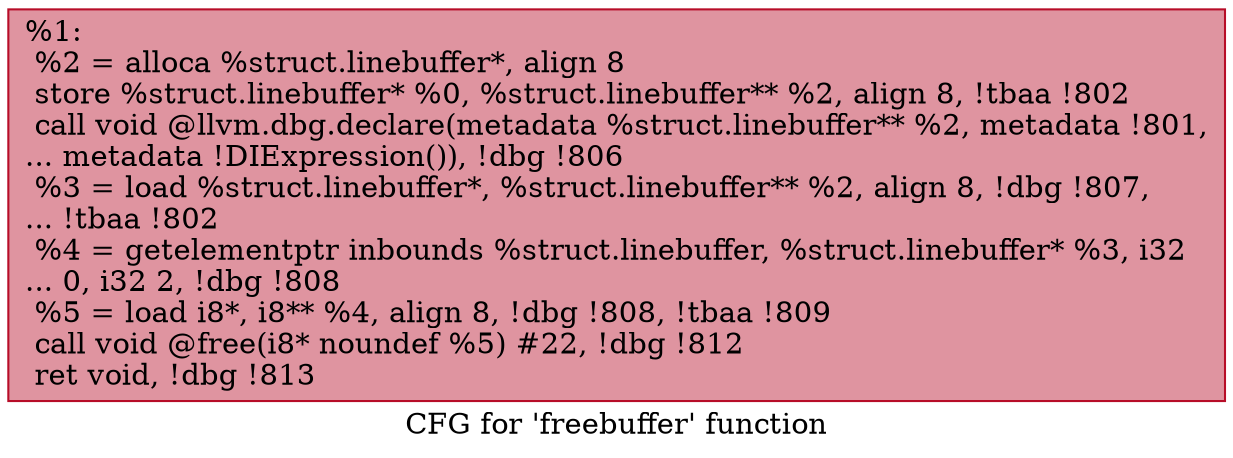 digraph "CFG for 'freebuffer' function" {
	label="CFG for 'freebuffer' function";

	Node0x18eacc0 [shape=record,color="#b70d28ff", style=filled, fillcolor="#b70d2870",label="{%1:\l  %2 = alloca %struct.linebuffer*, align 8\l  store %struct.linebuffer* %0, %struct.linebuffer** %2, align 8, !tbaa !802\l  call void @llvm.dbg.declare(metadata %struct.linebuffer** %2, metadata !801,\l... metadata !DIExpression()), !dbg !806\l  %3 = load %struct.linebuffer*, %struct.linebuffer** %2, align 8, !dbg !807,\l... !tbaa !802\l  %4 = getelementptr inbounds %struct.linebuffer, %struct.linebuffer* %3, i32\l... 0, i32 2, !dbg !808\l  %5 = load i8*, i8** %4, align 8, !dbg !808, !tbaa !809\l  call void @free(i8* noundef %5) #22, !dbg !812\l  ret void, !dbg !813\l}"];
}
